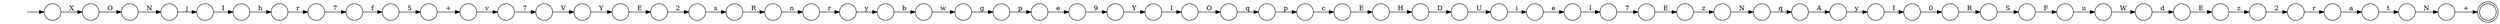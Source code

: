 digraph Automaton {
  rankdir = LR;
  0 [shape=circle,label=""];
  0 -> 52 [label="N"]
  1 [shape=circle,label=""];
  1 -> 58 [label="E"]
  2 [shape=circle,label=""];
  2 -> 51 [label="A"]
  3 [shape=circle,label=""];
  3 -> 27 [label="7"]
  4 [shape=circle,label=""];
  4 -> 54 [label="d"]
  5 [shape=circle,label=""];
  5 -> 16 [label="f"]
  6 [shape=circle,label=""];
  6 -> 53 [label="U"]
  7 [shape=circle,label=""];
  7 -> 36 [label="S"]
  8 [shape=circle,label=""];
  8 -> 20 [label="Y"]
  9 [shape=circle,label=""];
  9 -> 26 [label="+"]
  10 [shape=circle,label=""];
  10 -> 46 [label="p"]
  11 [shape=circle,label=""];
  11 -> 1 [label="7"]
  12 [shape=circle,label=""];
  12 -> 33 [label="e"]
  13 [shape=circle,label=""];
  13 -> 47 [label="r"]
  14 [shape=circle,label=""];
  14 -> 4 [label="W"]
  15 [shape=doublecircle,label=""];
  16 [shape=circle,label=""];
  16 -> 9 [label="5"]
  17 [shape=circle,label=""];
  17 -> 57 [label="N"]
  18 [shape=circle,label=""];
  18 -> 34 [label="H"]
  19 [shape=circle,label=""];
  19 -> 50 [label="R"]
  20 [shape=circle,label=""];
  20 -> 63 [label="E"]
  21 [shape=circle,label=""];
  21 -> 17 [label="O"]
  22 [shape=circle,label=""];
  22 -> 7 [label="R"]
  23 [shape=circle,label=""];
  23 -> 32 [label="I"]
  24 [shape=circle,label=""];
  24 -> 11 [label="l"]
  25 [shape=circle,label=""];
  25 -> 14 [label="u"]
  26 [shape=circle,label=""];
  26 -> 3 [label="v"]
  27 [shape=circle,label=""];
  27 -> 8 [label="V"]
  28 [shape=circle,label=""];
  28 -> 12 [label="p"]
  29 [shape=circle,label=""];
  29 -> 19 [label="s"]
  30 [shape=circle,label=""];
  30 -> 2 [label="q"]
  31 [shape=circle,label=""];
  31 -> 48 [label="r"]
  32 [shape=circle,label=""];
  32 -> 22 [label="0"]
  33 [shape=circle,label=""];
  33 -> 49 [label="9"]
  34 [shape=circle,label=""];
  34 -> 6 [label="D"]
  35 [shape=circle,label=""];
  35 -> 28 [label="g"]
  36 [shape=circle,label=""];
  36 -> 25 [label="F"]
  37 [shape=circle,label=""];
  37 -> 56 [label="I"]
  38 [shape=circle,label=""];
  38 -> 60 [label="z"]
  39 [shape=circle,label=""];
  39 -> 44 [label="r"]
  40 [shape=circle,label=""];
  40 -> 30 [label="N"]
  41 [shape=circle,label=""];
  41 -> 10 [label="q"]
  42 [shape=circle,label=""];
  42 -> 35 [label="w"]
  43 [shape=circle,label=""];
  43 -> 18 [label="E"]
  44 [shape=circle,label=""];
  44 -> 5 [label="7"]
  45 [shape=circle,label=""];
  45 -> 55 [label="I"]
  46 [shape=circle,label=""];
  46 -> 43 [label="c"]
  47 [shape=circle,label=""];
  47 -> 62 [label="y"]
  48 [shape=circle,label=""];
  48 -> 59 [label="a"]
  49 [shape=circle,label=""];
  49 -> 37 [label="Y"]
  50 [shape=circle,label=""];
  50 -> 13 [label="n"]
  51 [shape=circle,label=""];
  51 -> 23 [label="y"]
  52 [shape=circle,label=""];
  52 -> 15 [label="+"]
  53 [shape=circle,label=""];
  53 -> 64 [label="i"]
  54 [shape=circle,label=""];
  54 -> 38 [label="E"]
  55 [shape=circle,label=""];
  55 -> 39 [label="h"]
  56 [shape=circle,label=""];
  56 -> 41 [label="O"]
  57 [shape=circle,label=""];
  57 -> 45 [label="j"]
  58 [shape=circle,label=""];
  58 -> 40 [label="z"]
  59 [shape=circle,label=""];
  59 -> 0 [label="t"]
  60 [shape=circle,label=""];
  60 -> 31 [label="2"]
  61 [shape=circle,label=""];
  initial [shape=plaintext,label=""];
  initial -> 61
  61 -> 21 [label="X"]
  62 [shape=circle,label=""];
  62 -> 42 [label="b"]
  63 [shape=circle,label=""];
  63 -> 29 [label="2"]
  64 [shape=circle,label=""];
  64 -> 24 [label="e"]
}
